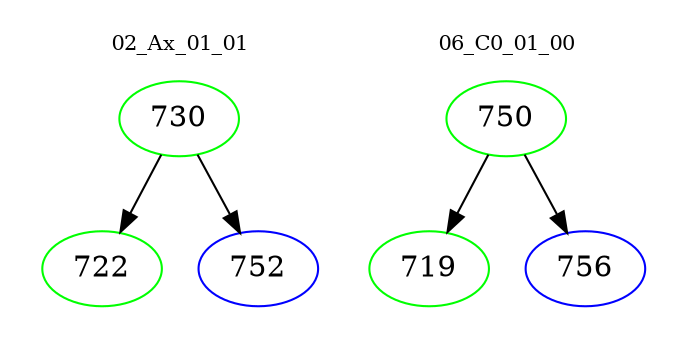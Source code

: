 digraph{
subgraph cluster_0 {
color = white
label = "02_Ax_01_01";
fontsize=10;
T0_730 [label="730", color="green"]
T0_730 -> T0_722 [color="black"]
T0_722 [label="722", color="green"]
T0_730 -> T0_752 [color="black"]
T0_752 [label="752", color="blue"]
}
subgraph cluster_1 {
color = white
label = "06_C0_01_00";
fontsize=10;
T1_750 [label="750", color="green"]
T1_750 -> T1_719 [color="black"]
T1_719 [label="719", color="green"]
T1_750 -> T1_756 [color="black"]
T1_756 [label="756", color="blue"]
}
}
